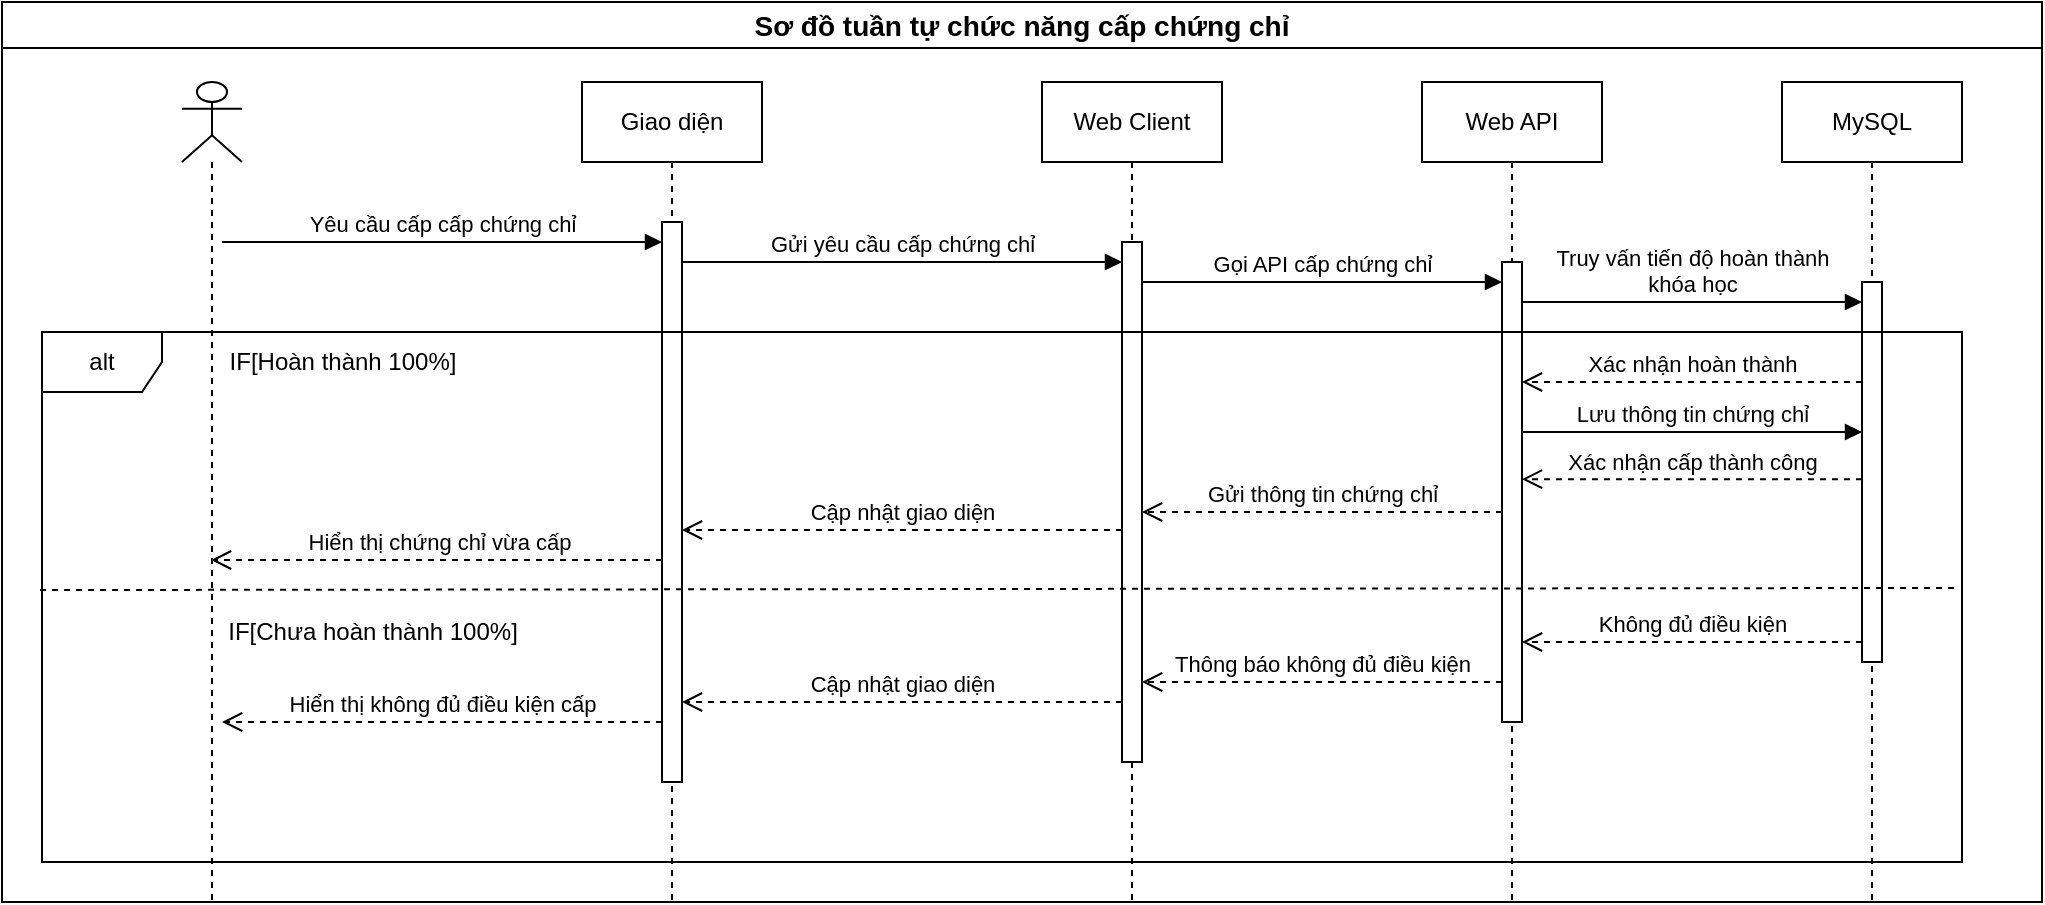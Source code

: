 <mxfile version="27.0.6">
  <diagram name="Page-1" id="LdAouD42Kuv8NaISdlER">
    <mxGraphModel dx="1716" dy="949" grid="1" gridSize="10" guides="1" tooltips="1" connect="1" arrows="1" fold="1" page="1" pageScale="1" pageWidth="850" pageHeight="1100" math="0" shadow="0">
      <root>
        <mxCell id="0" />
        <mxCell id="1" parent="0" />
        <mxCell id="EN9qVKBjRrdo0ZDhnQK3-2" value="Sơ đồ tuần tự chức năng cấp chứng chỉ" style="swimlane;whiteSpace=wrap;html=1;startSize=23;fontSize=14;" vertex="1" parent="1">
          <mxGeometry x="30" y="520" width="1020" height="450" as="geometry" />
        </mxCell>
        <mxCell id="EN9qVKBjRrdo0ZDhnQK3-3" value="" style="shape=umlLifeline;perimeter=lifelinePerimeter;whiteSpace=wrap;html=1;container=1;dropTarget=0;collapsible=0;recursiveResize=0;outlineConnect=0;portConstraint=eastwest;newEdgeStyle={&quot;curved&quot;:0,&quot;rounded&quot;:0};participant=umlActor;" vertex="1" parent="EN9qVKBjRrdo0ZDhnQK3-2">
          <mxGeometry x="90" y="40" width="30" height="410" as="geometry" />
        </mxCell>
        <mxCell id="EN9qVKBjRrdo0ZDhnQK3-4" value="Giao diện" style="shape=umlLifeline;perimeter=lifelinePerimeter;whiteSpace=wrap;html=1;container=1;dropTarget=0;collapsible=0;recursiveResize=0;outlineConnect=0;portConstraint=eastwest;newEdgeStyle={&quot;curved&quot;:0,&quot;rounded&quot;:0};" vertex="1" parent="EN9qVKBjRrdo0ZDhnQK3-2">
          <mxGeometry x="290" y="40" width="90" height="410" as="geometry" />
        </mxCell>
        <mxCell id="EN9qVKBjRrdo0ZDhnQK3-5" value="" style="html=1;points=[[0,0,0,0,5],[0,1,0,0,-5],[1,0,0,0,5],[1,1,0,0,-5]];perimeter=orthogonalPerimeter;outlineConnect=0;targetShapes=umlLifeline;portConstraint=eastwest;newEdgeStyle={&quot;curved&quot;:0,&quot;rounded&quot;:0};" vertex="1" parent="EN9qVKBjRrdo0ZDhnQK3-4">
          <mxGeometry x="40" y="70" width="10" height="280" as="geometry" />
        </mxCell>
        <mxCell id="EN9qVKBjRrdo0ZDhnQK3-7" value="Web Client" style="shape=umlLifeline;perimeter=lifelinePerimeter;whiteSpace=wrap;html=1;container=1;dropTarget=0;collapsible=0;recursiveResize=0;outlineConnect=0;portConstraint=eastwest;newEdgeStyle={&quot;curved&quot;:0,&quot;rounded&quot;:0};" vertex="1" parent="EN9qVKBjRrdo0ZDhnQK3-2">
          <mxGeometry x="520" y="40" width="90" height="410" as="geometry" />
        </mxCell>
        <mxCell id="EN9qVKBjRrdo0ZDhnQK3-8" value="&lt;span style=&quot;color: rgba(0, 0, 0, 0); font-family: monospace; font-size: 0px; text-align: start;&quot;&gt;%3CmxGraphModel%3E%3Croot%3E%3CmxCell%20id%3D%220%22%2F%3E%3CmxCell%20id%3D%221%22%20parent%3D%220%22%2F%3E%3CmxCell%20id%3D%222%22%20value%3D%22G%E1%BB%8Di%20API%20t%C3%ACm%20ki%E1%BA%BFm%20d%E1%BB%AF%20li%E1%BB%87u%22%20style%3D%22html%3D1%3BverticalAlign%3Dbottom%3BendArrow%3Dblock%3Bcurved%3D0%3Brounded%3D0%3B%22%20edge%3D%221%22%20parent%3D%221%22%3E%3CmxGeometry%20width%3D%2280%22%20relative%3D%221%22%20as%3D%22geometry%22%3E%3CmxPoint%20x%3D%22360%22%20y%3D%22730%22%20as%3D%22sourcePoint%22%2F%3E%3CmxPoint%20x%3D%22580%22%20y%3D%22730%22%20as%3D%22targetPoint%22%2F%3E%3C%2FmxGeometry%3E%3C%2FmxCell%3E%3C%2Froot%3E%3C%2FmxGraphModel%3E&lt;/span&gt;" style="html=1;points=[[0,0,0,0,5],[0,1,0,0,-5],[1,0,0,0,5],[1,1,0,0,-5]];perimeter=orthogonalPerimeter;outlineConnect=0;targetShapes=umlLifeline;portConstraint=eastwest;newEdgeStyle={&quot;curved&quot;:0,&quot;rounded&quot;:0};" vertex="1" parent="EN9qVKBjRrdo0ZDhnQK3-7">
          <mxGeometry x="40" y="80" width="10" height="260" as="geometry" />
        </mxCell>
        <mxCell id="EN9qVKBjRrdo0ZDhnQK3-10" value="Web API" style="shape=umlLifeline;perimeter=lifelinePerimeter;whiteSpace=wrap;html=1;container=1;dropTarget=0;collapsible=0;recursiveResize=0;outlineConnect=0;portConstraint=eastwest;newEdgeStyle={&quot;curved&quot;:0,&quot;rounded&quot;:0};" vertex="1" parent="EN9qVKBjRrdo0ZDhnQK3-2">
          <mxGeometry x="710" y="40" width="90" height="410" as="geometry" />
        </mxCell>
        <mxCell id="EN9qVKBjRrdo0ZDhnQK3-11" value="" style="html=1;points=[[0,0,0,0,5],[0,1,0,0,-5],[1,0,0,0,5],[1,1,0,0,-5]];perimeter=orthogonalPerimeter;outlineConnect=0;targetShapes=umlLifeline;portConstraint=eastwest;newEdgeStyle={&quot;curved&quot;:0,&quot;rounded&quot;:0};" vertex="1" parent="EN9qVKBjRrdo0ZDhnQK3-10">
          <mxGeometry x="40" y="90" width="10" height="230" as="geometry" />
        </mxCell>
        <mxCell id="EN9qVKBjRrdo0ZDhnQK3-13" value="Yêu cầu cấp cấp chứng chỉ" style="html=1;verticalAlign=bottom;endArrow=block;curved=0;rounded=0;" edge="1" parent="EN9qVKBjRrdo0ZDhnQK3-2">
          <mxGeometry width="80" relative="1" as="geometry">
            <mxPoint x="110" y="120" as="sourcePoint" />
            <mxPoint x="330" y="120" as="targetPoint" />
          </mxGeometry>
        </mxCell>
        <mxCell id="EN9qVKBjRrdo0ZDhnQK3-14" value="Gửi yêu cầu cấp chứng chỉ" style="html=1;verticalAlign=bottom;endArrow=block;curved=0;rounded=0;" edge="1" parent="EN9qVKBjRrdo0ZDhnQK3-2">
          <mxGeometry width="80" relative="1" as="geometry">
            <mxPoint x="340" y="130" as="sourcePoint" />
            <mxPoint x="560" y="130" as="targetPoint" />
          </mxGeometry>
        </mxCell>
        <mxCell id="EN9qVKBjRrdo0ZDhnQK3-15" value="Gọi API cấp chứng chỉ" style="html=1;verticalAlign=bottom;endArrow=block;curved=0;rounded=0;" edge="1" parent="EN9qVKBjRrdo0ZDhnQK3-2" target="EN9qVKBjRrdo0ZDhnQK3-11">
          <mxGeometry width="80" relative="1" as="geometry">
            <mxPoint x="570" y="140" as="sourcePoint" />
            <mxPoint x="730" y="140" as="targetPoint" />
            <mxPoint as="offset" />
          </mxGeometry>
        </mxCell>
        <mxCell id="EN9qVKBjRrdo0ZDhnQK3-16" value="MySQL" style="shape=umlLifeline;perimeter=lifelinePerimeter;whiteSpace=wrap;html=1;container=1;dropTarget=0;collapsible=0;recursiveResize=0;outlineConnect=0;portConstraint=eastwest;newEdgeStyle={&quot;curved&quot;:0,&quot;rounded&quot;:0};" vertex="1" parent="EN9qVKBjRrdo0ZDhnQK3-2">
          <mxGeometry x="890" y="40" width="90" height="410" as="geometry" />
        </mxCell>
        <mxCell id="EN9qVKBjRrdo0ZDhnQK3-17" value="" style="html=1;points=[[0,0,0,0,5],[0,1,0,0,-5],[1,0,0,0,5],[1,1,0,0,-5]];perimeter=orthogonalPerimeter;outlineConnect=0;targetShapes=umlLifeline;portConstraint=eastwest;newEdgeStyle={&quot;curved&quot;:0,&quot;rounded&quot;:0};" vertex="1" parent="EN9qVKBjRrdo0ZDhnQK3-16">
          <mxGeometry x="40" y="100" width="10" height="190" as="geometry" />
        </mxCell>
        <mxCell id="EN9qVKBjRrdo0ZDhnQK3-19" value="Truy vấn tiến độ hoàn thành &lt;br&gt;khóa học" style="html=1;verticalAlign=bottom;endArrow=block;curved=0;rounded=0;" edge="1" parent="EN9qVKBjRrdo0ZDhnQK3-2" target="EN9qVKBjRrdo0ZDhnQK3-17">
          <mxGeometry width="80" relative="1" as="geometry">
            <mxPoint x="760" y="150" as="sourcePoint" />
            <mxPoint x="840" y="150" as="targetPoint" />
            <mxPoint as="offset" />
          </mxGeometry>
        </mxCell>
        <mxCell id="EN9qVKBjRrdo0ZDhnQK3-20" value="Xác nhận hoàn thành" style="html=1;verticalAlign=bottom;endArrow=open;dashed=1;endSize=8;curved=0;rounded=0;" edge="1" parent="EN9qVKBjRrdo0ZDhnQK3-2">
          <mxGeometry relative="1" as="geometry">
            <mxPoint x="930" y="190" as="sourcePoint" />
            <mxPoint x="760" y="190" as="targetPoint" />
          </mxGeometry>
        </mxCell>
        <mxCell id="EN9qVKBjRrdo0ZDhnQK3-21" value="Gửi thông tin chứng chỉ" style="html=1;verticalAlign=bottom;endArrow=open;dashed=1;endSize=8;curved=0;rounded=0;" edge="1" parent="EN9qVKBjRrdo0ZDhnQK3-2">
          <mxGeometry relative="1" as="geometry">
            <mxPoint x="750" y="255" as="sourcePoint" />
            <mxPoint x="570" y="255" as="targetPoint" />
            <mxPoint as="offset" />
          </mxGeometry>
        </mxCell>
        <mxCell id="EN9qVKBjRrdo0ZDhnQK3-22" value="Cập nhật giao diện" style="html=1;verticalAlign=bottom;endArrow=open;dashed=1;endSize=8;curved=0;rounded=0;" edge="1" parent="EN9qVKBjRrdo0ZDhnQK3-2">
          <mxGeometry x="0.003" relative="1" as="geometry">
            <mxPoint x="560" y="264" as="sourcePoint" />
            <mxPoint x="340" y="264" as="targetPoint" />
            <mxPoint as="offset" />
          </mxGeometry>
        </mxCell>
        <mxCell id="EN9qVKBjRrdo0ZDhnQK3-23" value="&amp;nbsp;Hiển thị chứng chỉ vừa cấp" style="html=1;verticalAlign=bottom;endArrow=open;dashed=1;endSize=8;curved=0;rounded=0;" edge="1" parent="EN9qVKBjRrdo0ZDhnQK3-2">
          <mxGeometry relative="1" as="geometry">
            <mxPoint x="330" y="279" as="sourcePoint" />
            <mxPoint x="104.5" y="279" as="targetPoint" />
          </mxGeometry>
        </mxCell>
        <mxCell id="EN9qVKBjRrdo0ZDhnQK3-32" value="alt" style="shape=umlFrame;whiteSpace=wrap;html=1;pointerEvents=0;" vertex="1" parent="EN9qVKBjRrdo0ZDhnQK3-2">
          <mxGeometry x="20" y="165" width="960" height="265" as="geometry" />
        </mxCell>
        <mxCell id="EN9qVKBjRrdo0ZDhnQK3-33" value="" style="endArrow=none;dashed=1;html=1;rounded=0;exitX=-0.001;exitY=0.585;exitDx=0;exitDy=0;exitPerimeter=0;entryX=0.999;entryY=0.581;entryDx=0;entryDy=0;entryPerimeter=0;" edge="1" parent="EN9qVKBjRrdo0ZDhnQK3-2">
          <mxGeometry width="50" height="50" relative="1" as="geometry">
            <mxPoint x="19.04" y="294.025" as="sourcePoint" />
            <mxPoint x="979.04" y="292.965" as="targetPoint" />
          </mxGeometry>
        </mxCell>
        <mxCell id="EN9qVKBjRrdo0ZDhnQK3-35" value="IF[Chưa hoàn thành 100%]" style="text;html=1;align=center;verticalAlign=middle;resizable=0;points=[];autosize=1;strokeColor=none;fillColor=none;" vertex="1" parent="EN9qVKBjRrdo0ZDhnQK3-2">
          <mxGeometry x="100" y="300" width="170" height="30" as="geometry" />
        </mxCell>
        <mxCell id="EN9qVKBjRrdo0ZDhnQK3-36" value="Lưu thông tin chứng chỉ" style="html=1;verticalAlign=bottom;endArrow=block;curved=0;rounded=0;" edge="1" parent="EN9qVKBjRrdo0ZDhnQK3-2">
          <mxGeometry width="80" relative="1" as="geometry">
            <mxPoint x="760" y="215" as="sourcePoint" />
            <mxPoint x="930" y="215" as="targetPoint" />
            <mxPoint as="offset" />
          </mxGeometry>
        </mxCell>
        <mxCell id="EN9qVKBjRrdo0ZDhnQK3-38" value="Xác nhận cấp thành công" style="html=1;verticalAlign=bottom;endArrow=open;dashed=1;endSize=8;curved=0;rounded=0;" edge="1" parent="EN9qVKBjRrdo0ZDhnQK3-2">
          <mxGeometry relative="1" as="geometry">
            <mxPoint x="930" y="238.58" as="sourcePoint" />
            <mxPoint x="760" y="238.58" as="targetPoint" />
          </mxGeometry>
        </mxCell>
        <mxCell id="EN9qVKBjRrdo0ZDhnQK3-34" value="IF[Hoàn thành 100%]" style="text;html=1;align=center;verticalAlign=middle;resizable=0;points=[];autosize=1;strokeColor=none;fillColor=none;" vertex="1" parent="EN9qVKBjRrdo0ZDhnQK3-2">
          <mxGeometry x="100" y="165" width="140" height="30" as="geometry" />
        </mxCell>
        <mxCell id="EN9qVKBjRrdo0ZDhnQK3-39" value="Không đủ điều kiện" style="html=1;verticalAlign=bottom;endArrow=open;dashed=1;endSize=8;curved=0;rounded=0;" edge="1" parent="EN9qVKBjRrdo0ZDhnQK3-2">
          <mxGeometry relative="1" as="geometry">
            <mxPoint x="930" y="320" as="sourcePoint" />
            <mxPoint x="760" y="320" as="targetPoint" />
          </mxGeometry>
        </mxCell>
        <mxCell id="EN9qVKBjRrdo0ZDhnQK3-40" value="Thông báo không đủ điều kiện" style="html=1;verticalAlign=bottom;endArrow=open;dashed=1;endSize=8;curved=0;rounded=0;" edge="1" parent="EN9qVKBjRrdo0ZDhnQK3-2">
          <mxGeometry relative="1" as="geometry">
            <mxPoint x="750" y="340" as="sourcePoint" />
            <mxPoint x="570" y="340" as="targetPoint" />
            <mxPoint as="offset" />
          </mxGeometry>
        </mxCell>
        <mxCell id="EN9qVKBjRrdo0ZDhnQK3-41" value="Cập nhật giao diện" style="html=1;verticalAlign=bottom;endArrow=open;dashed=1;endSize=8;curved=0;rounded=0;" edge="1" parent="EN9qVKBjRrdo0ZDhnQK3-2">
          <mxGeometry x="0.003" relative="1" as="geometry">
            <mxPoint x="560" y="350" as="sourcePoint" />
            <mxPoint x="340" y="350" as="targetPoint" />
            <mxPoint as="offset" />
          </mxGeometry>
        </mxCell>
        <mxCell id="EN9qVKBjRrdo0ZDhnQK3-42" value="Hiển thị không đủ điều kiện cấp" style="html=1;verticalAlign=bottom;endArrow=open;dashed=1;endSize=8;curved=0;rounded=0;" edge="1" parent="EN9qVKBjRrdo0ZDhnQK3-2">
          <mxGeometry x="0.003" relative="1" as="geometry">
            <mxPoint x="330" y="360" as="sourcePoint" />
            <mxPoint x="110" y="360" as="targetPoint" />
            <mxPoint as="offset" />
          </mxGeometry>
        </mxCell>
      </root>
    </mxGraphModel>
  </diagram>
</mxfile>
